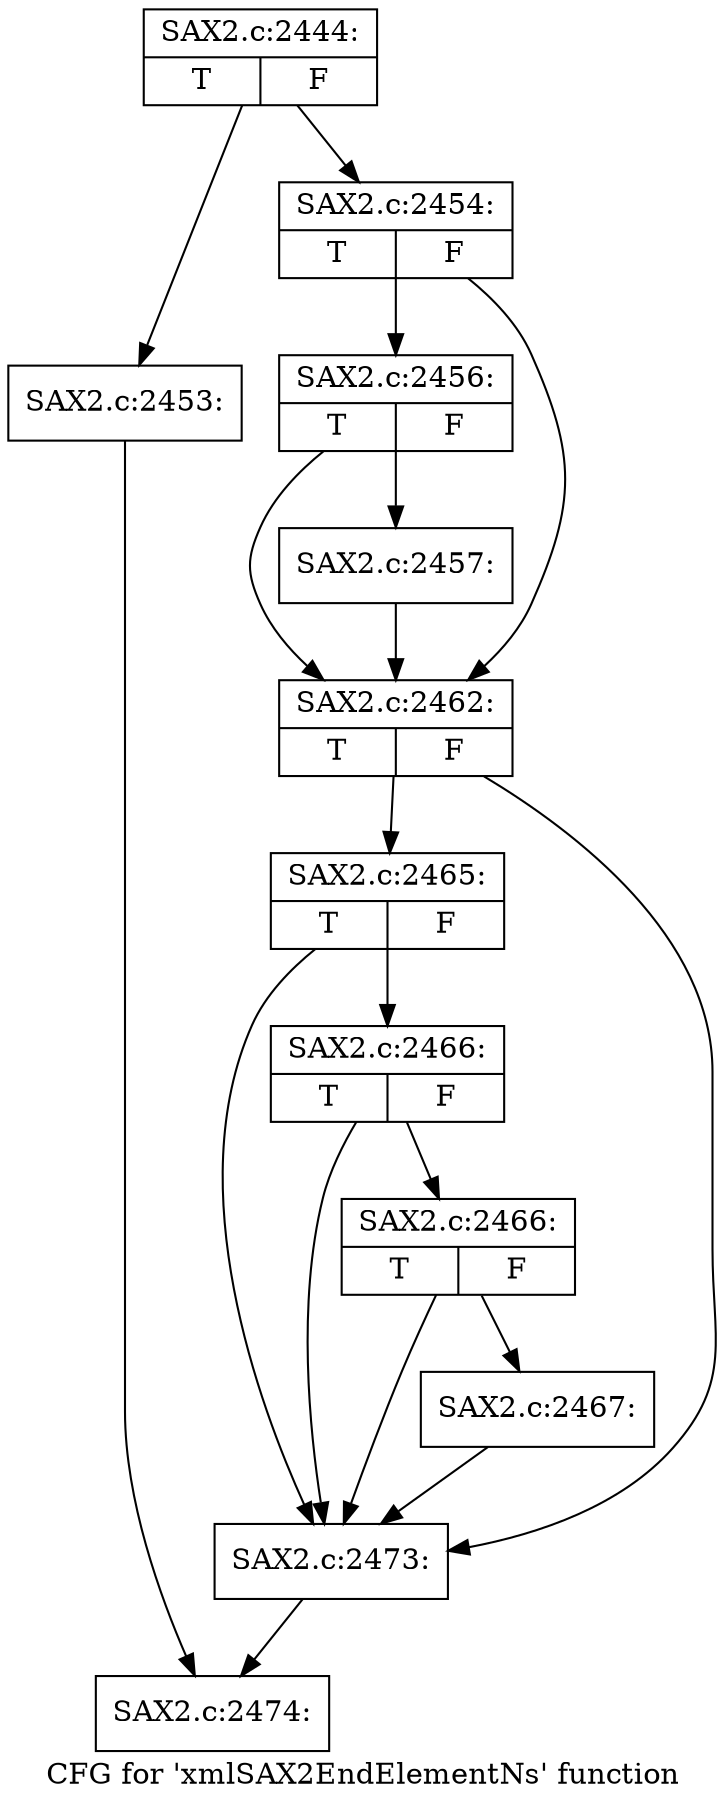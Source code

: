 digraph "CFG for 'xmlSAX2EndElementNs' function" {
	label="CFG for 'xmlSAX2EndElementNs' function";

	Node0x4237630 [shape=record,label="{SAX2.c:2444:|{<s0>T|<s1>F}}"];
	Node0x4237630 -> Node0x4268bc0;
	Node0x4237630 -> Node0x4268c10;
	Node0x4268bc0 [shape=record,label="{SAX2.c:2453:}"];
	Node0x4268bc0 -> Node0x4267550;
	Node0x4268c10 [shape=record,label="{SAX2.c:2454:|{<s0>T|<s1>F}}"];
	Node0x4268c10 -> Node0x4269300;
	Node0x4268c10 -> Node0x42692b0;
	Node0x4269300 [shape=record,label="{SAX2.c:2456:|{<s0>T|<s1>F}}"];
	Node0x4269300 -> Node0x4269260;
	Node0x4269300 -> Node0x42692b0;
	Node0x4269260 [shape=record,label="{SAX2.c:2457:}"];
	Node0x4269260 -> Node0x42692b0;
	Node0x42692b0 [shape=record,label="{SAX2.c:2462:|{<s0>T|<s1>F}}"];
	Node0x42692b0 -> Node0x426b0c0;
	Node0x42692b0 -> Node0x426af70;
	Node0x426b0c0 [shape=record,label="{SAX2.c:2465:|{<s0>T|<s1>F}}"];
	Node0x426b0c0 -> Node0x426b040;
	Node0x426b0c0 -> Node0x426af70;
	Node0x426b040 [shape=record,label="{SAX2.c:2466:|{<s0>T|<s1>F}}"];
	Node0x426b040 -> Node0x426afc0;
	Node0x426b040 -> Node0x426af70;
	Node0x426afc0 [shape=record,label="{SAX2.c:2466:|{<s0>T|<s1>F}}"];
	Node0x426afc0 -> Node0x426af20;
	Node0x426afc0 -> Node0x426af70;
	Node0x426af20 [shape=record,label="{SAX2.c:2467:}"];
	Node0x426af20 -> Node0x426af70;
	Node0x426af70 [shape=record,label="{SAX2.c:2473:}"];
	Node0x426af70 -> Node0x4267550;
	Node0x4267550 [shape=record,label="{SAX2.c:2474:}"];
}
